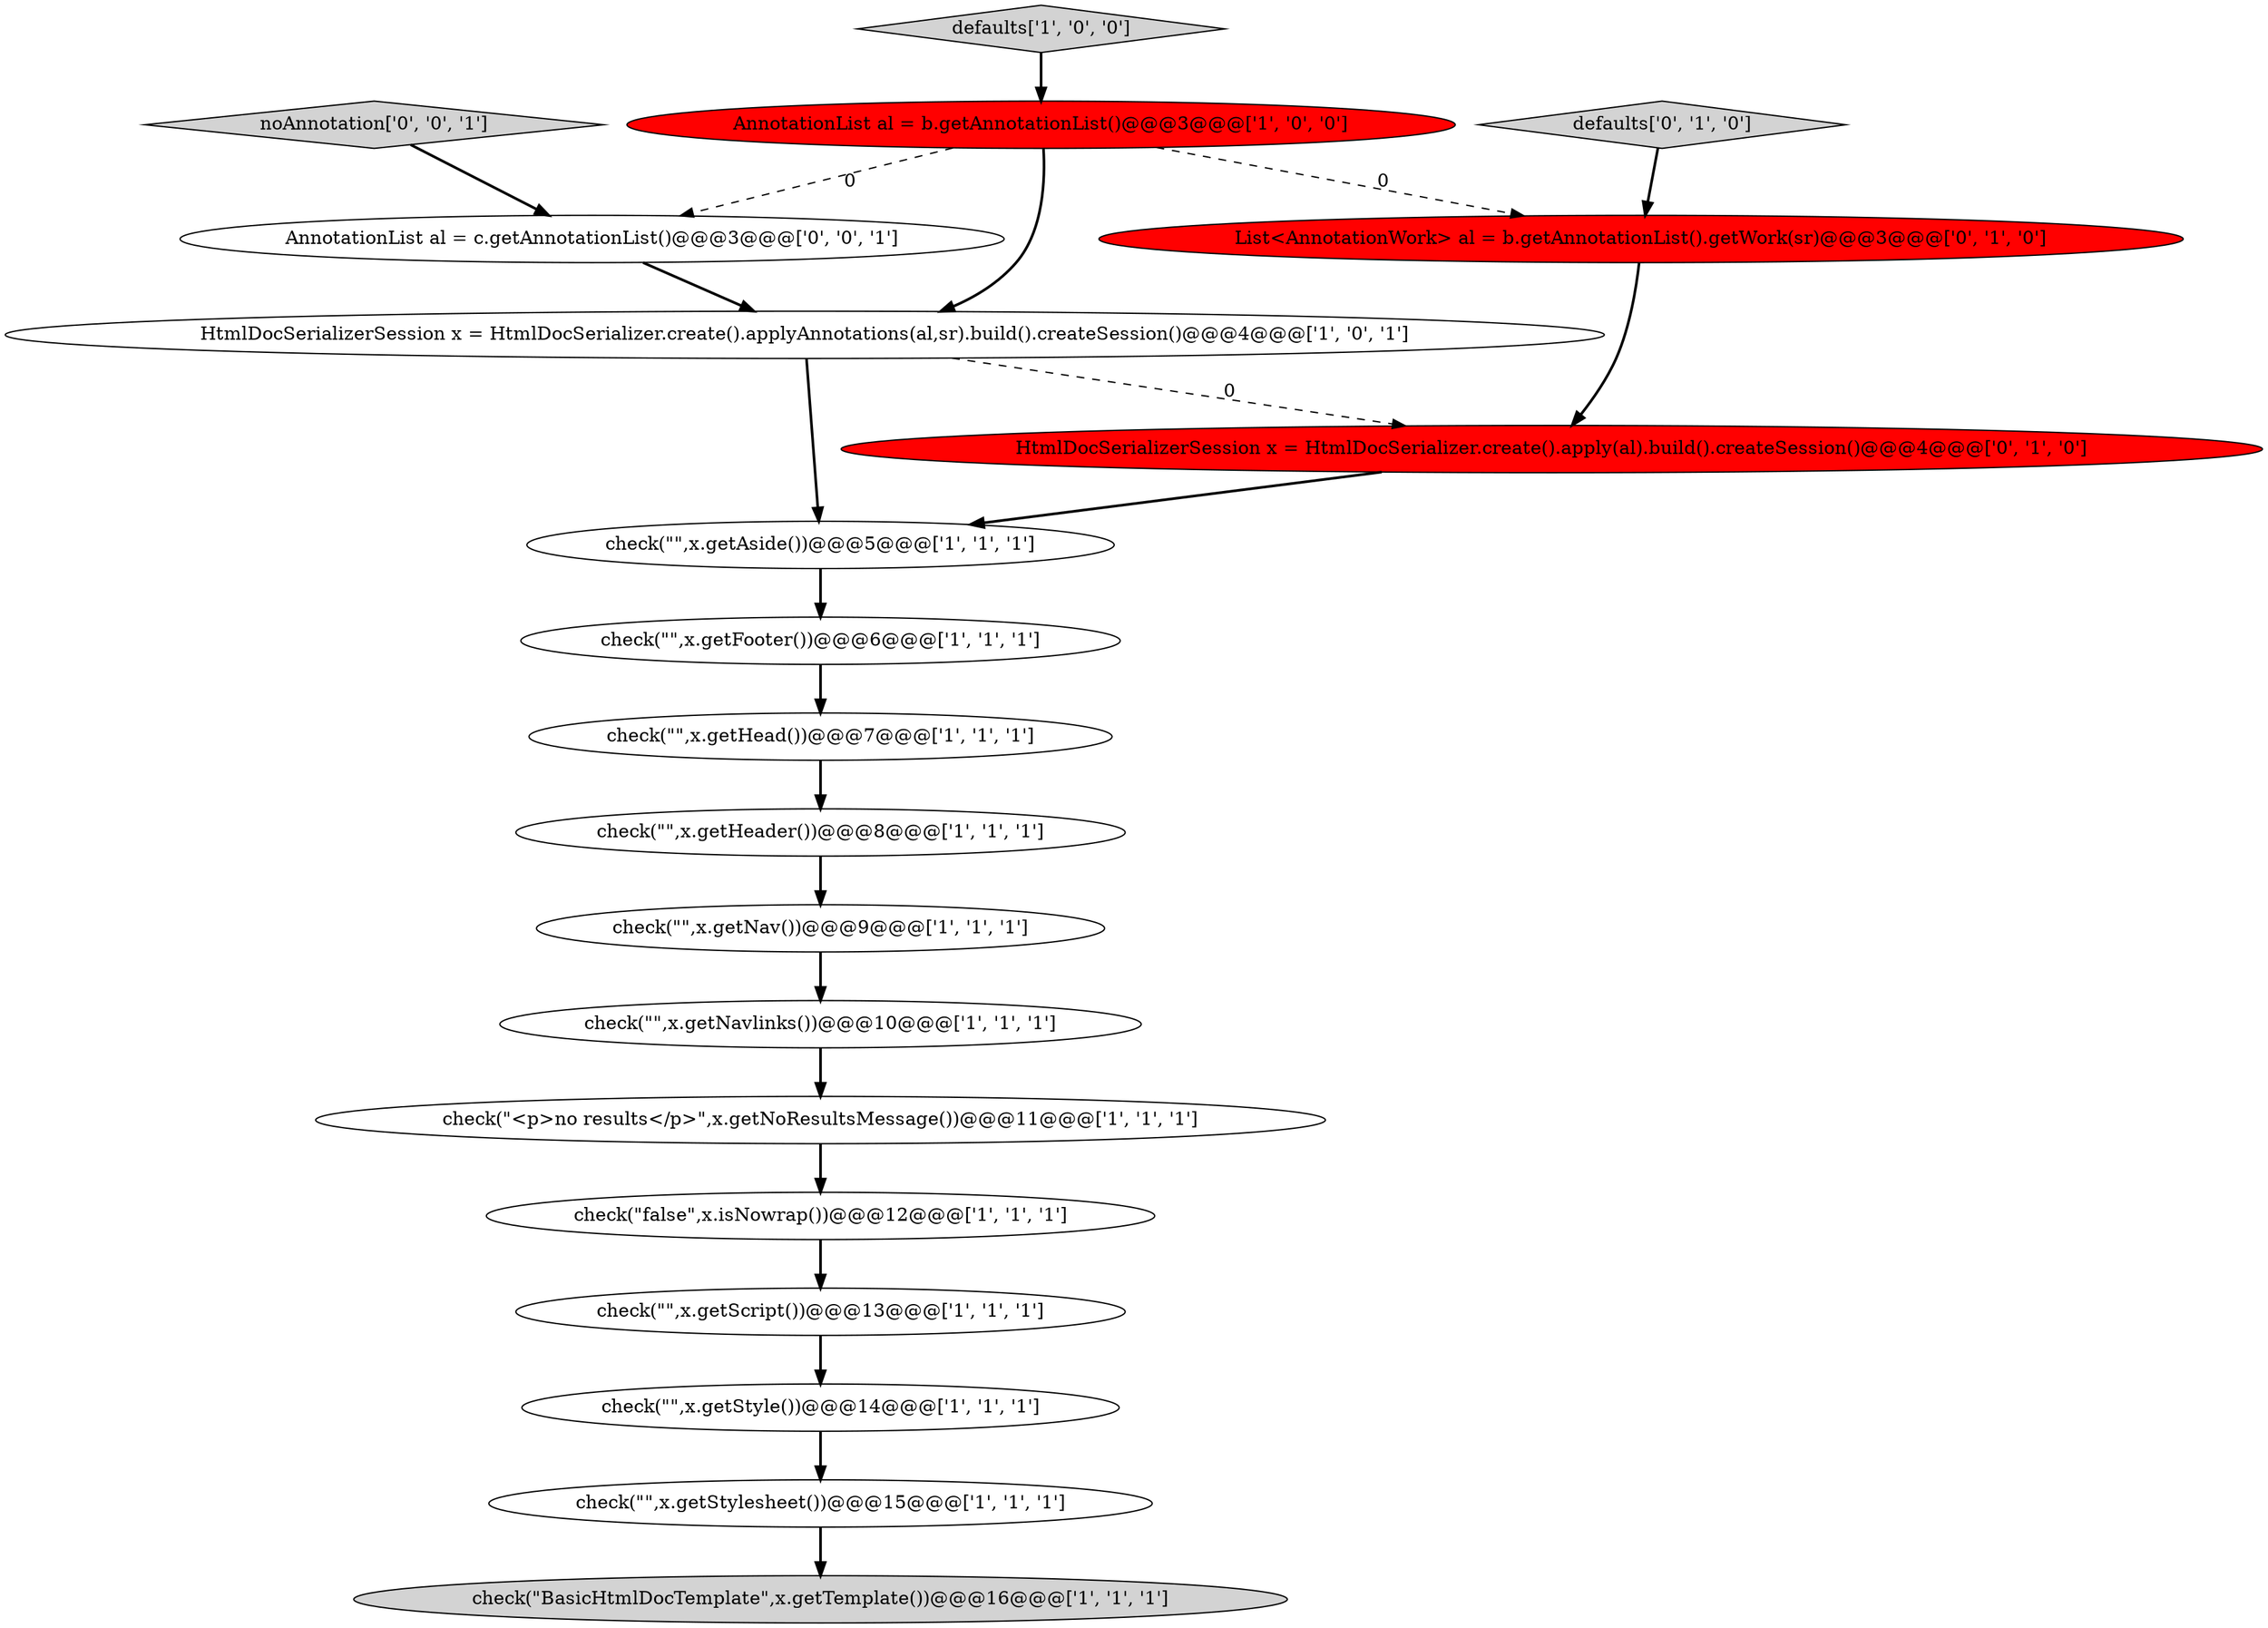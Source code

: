 digraph {
3 [style = filled, label = "check(\"\",x.getScript())@@@13@@@['1', '1', '1']", fillcolor = white, shape = ellipse image = "AAA0AAABBB1BBB"];
10 [style = filled, label = "defaults['1', '0', '0']", fillcolor = lightgray, shape = diamond image = "AAA0AAABBB1BBB"];
8 [style = filled, label = "check(\"BasicHtmlDocTemplate\",x.getTemplate())@@@16@@@['1', '1', '1']", fillcolor = lightgray, shape = ellipse image = "AAA0AAABBB1BBB"];
0 [style = filled, label = "check(\"\",x.getFooter())@@@6@@@['1', '1', '1']", fillcolor = white, shape = ellipse image = "AAA0AAABBB1BBB"];
4 [style = filled, label = "check(\"\",x.getStylesheet())@@@15@@@['1', '1', '1']", fillcolor = white, shape = ellipse image = "AAA0AAABBB1BBB"];
9 [style = filled, label = "check(\"\",x.getNavlinks())@@@10@@@['1', '1', '1']", fillcolor = white, shape = ellipse image = "AAA0AAABBB1BBB"];
6 [style = filled, label = "AnnotationList al = b.getAnnotationList()@@@3@@@['1', '0', '0']", fillcolor = red, shape = ellipse image = "AAA1AAABBB1BBB"];
11 [style = filled, label = "check(\"<p>no results</p>\",x.getNoResultsMessage())@@@11@@@['1', '1', '1']", fillcolor = white, shape = ellipse image = "AAA0AAABBB1BBB"];
12 [style = filled, label = "check(\"\",x.getAside())@@@5@@@['1', '1', '1']", fillcolor = white, shape = ellipse image = "AAA0AAABBB1BBB"];
16 [style = filled, label = "List<AnnotationWork> al = b.getAnnotationList().getWork(sr)@@@3@@@['0', '1', '0']", fillcolor = red, shape = ellipse image = "AAA1AAABBB2BBB"];
18 [style = filled, label = "AnnotationList al = c.getAnnotationList()@@@3@@@['0', '0', '1']", fillcolor = white, shape = ellipse image = "AAA0AAABBB3BBB"];
19 [style = filled, label = "noAnnotation['0', '0', '1']", fillcolor = lightgray, shape = diamond image = "AAA0AAABBB3BBB"];
17 [style = filled, label = "defaults['0', '1', '0']", fillcolor = lightgray, shape = diamond image = "AAA0AAABBB2BBB"];
7 [style = filled, label = "check(\"\",x.getHead())@@@7@@@['1', '1', '1']", fillcolor = white, shape = ellipse image = "AAA0AAABBB1BBB"];
14 [style = filled, label = "check(\"false\",x.isNowrap())@@@12@@@['1', '1', '1']", fillcolor = white, shape = ellipse image = "AAA0AAABBB1BBB"];
5 [style = filled, label = "check(\"\",x.getHeader())@@@8@@@['1', '1', '1']", fillcolor = white, shape = ellipse image = "AAA0AAABBB1BBB"];
1 [style = filled, label = "check(\"\",x.getStyle())@@@14@@@['1', '1', '1']", fillcolor = white, shape = ellipse image = "AAA0AAABBB1BBB"];
15 [style = filled, label = "HtmlDocSerializerSession x = HtmlDocSerializer.create().apply(al).build().createSession()@@@4@@@['0', '1', '0']", fillcolor = red, shape = ellipse image = "AAA1AAABBB2BBB"];
2 [style = filled, label = "check(\"\",x.getNav())@@@9@@@['1', '1', '1']", fillcolor = white, shape = ellipse image = "AAA0AAABBB1BBB"];
13 [style = filled, label = "HtmlDocSerializerSession x = HtmlDocSerializer.create().applyAnnotations(al,sr).build().createSession()@@@4@@@['1', '0', '1']", fillcolor = white, shape = ellipse image = "AAA0AAABBB1BBB"];
14->3 [style = bold, label=""];
16->15 [style = bold, label=""];
1->4 [style = bold, label=""];
19->18 [style = bold, label=""];
9->11 [style = bold, label=""];
3->1 [style = bold, label=""];
11->14 [style = bold, label=""];
2->9 [style = bold, label=""];
12->0 [style = bold, label=""];
13->15 [style = dashed, label="0"];
10->6 [style = bold, label=""];
0->7 [style = bold, label=""];
6->18 [style = dashed, label="0"];
5->2 [style = bold, label=""];
7->5 [style = bold, label=""];
6->16 [style = dashed, label="0"];
13->12 [style = bold, label=""];
6->13 [style = bold, label=""];
18->13 [style = bold, label=""];
4->8 [style = bold, label=""];
15->12 [style = bold, label=""];
17->16 [style = bold, label=""];
}
